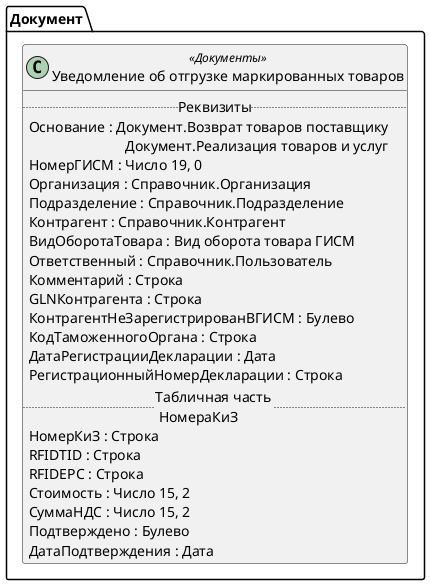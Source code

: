 ﻿@startuml УведомлениеОбОтгрузкеМаркированныхТоваровГИСМ
'!include templates.wsd
'..\include templates.wsd
class Документ.УведомлениеОбОтгрузкеМаркированныхТоваровГИСМ as "Уведомление об отгрузке маркированных товаров" <<Документы>>
{
..Реквизиты..
Основание : Документ.Возврат товаров поставщику\rДокумент.Реализация товаров и услуг
НомерГИСМ : Число 19, 0
Организация : Справочник.Организация
Подразделение : Справочник.Подразделение
Контрагент : Справочник.Контрагент
ВидОборотаТовара : Вид оборота товара ГИСМ
Ответственный : Справочник.Пользователь
Комментарий : Строка
GLNКонтрагента : Строка
КонтрагентНеЗарегистрированВГИСМ : Булево
КодТаможенногоОргана : Строка
ДатаРегистрацииДекларации : Дата
РегистрационныйНомерДекларации : Строка
..Табличная часть \n НомераКиЗ..
НомерКиЗ : Строка
RFIDTID : Строка
RFIDEPC : Строка
Стоимость : Число 15, 2
СуммаНДС : Число 15, 2
Подтверждено : Булево
ДатаПодтверждения : Дата
}
@enduml

